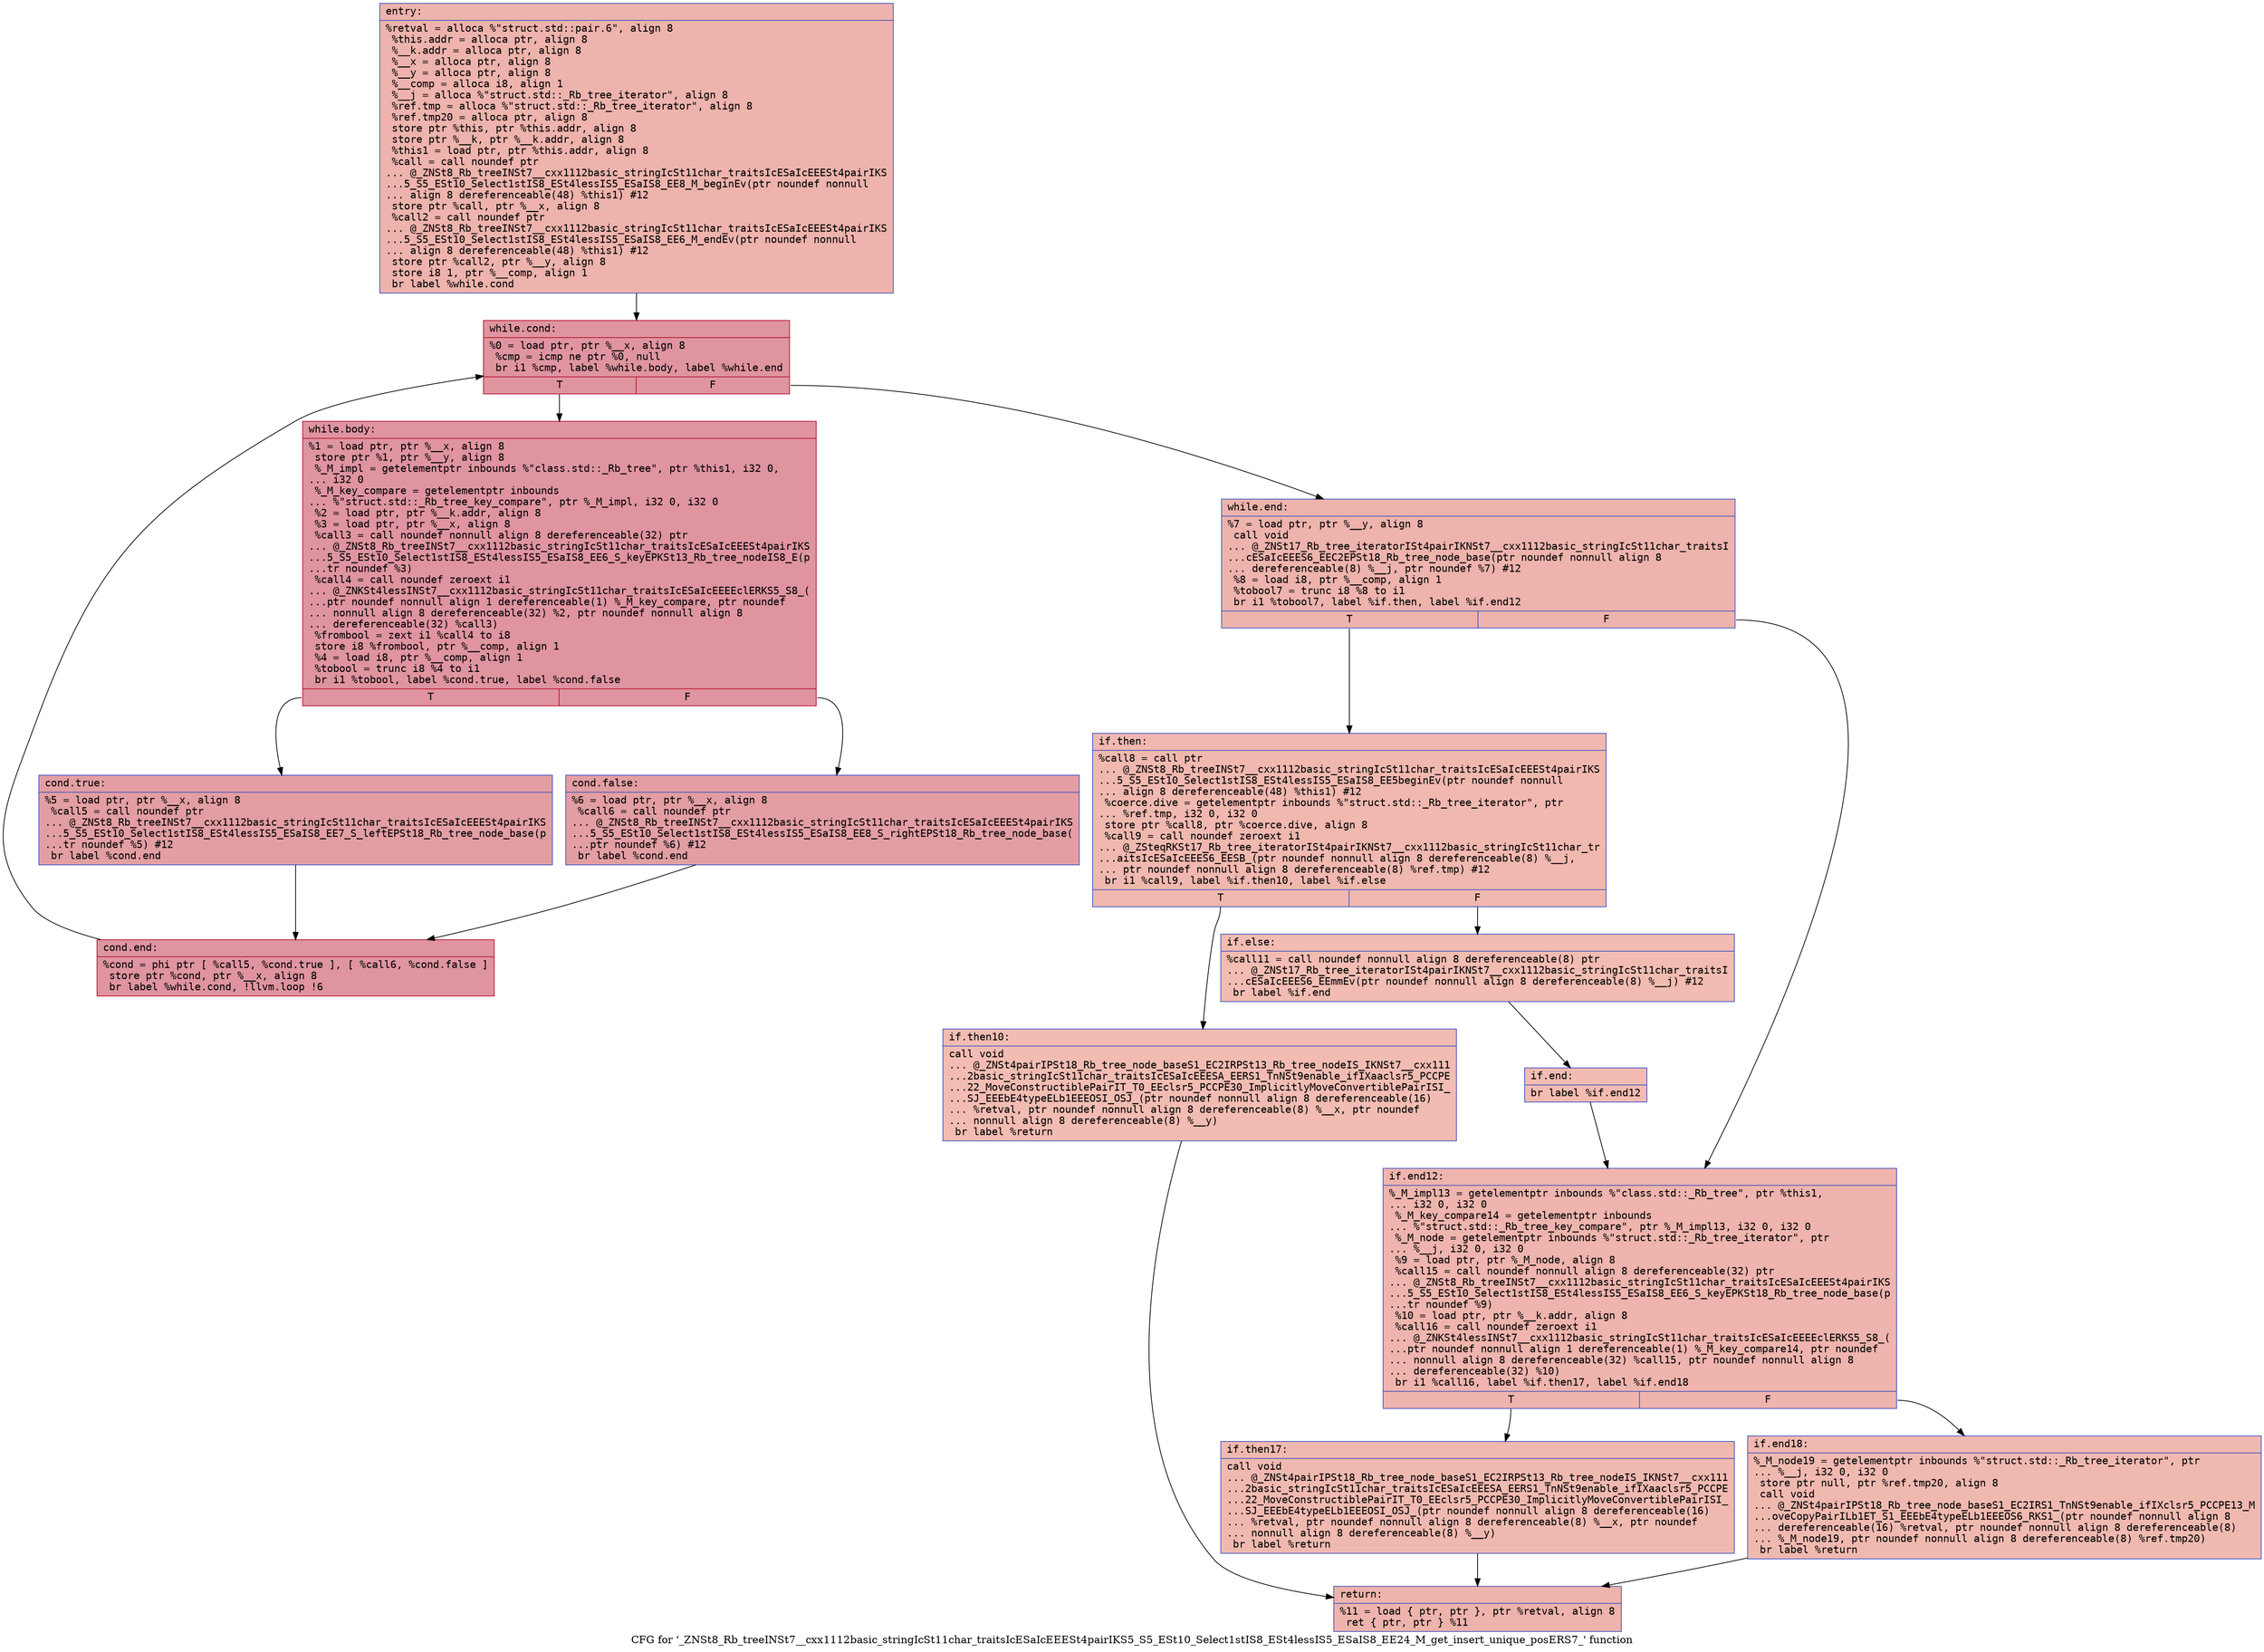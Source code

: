 digraph "CFG for '_ZNSt8_Rb_treeINSt7__cxx1112basic_stringIcSt11char_traitsIcESaIcEEESt4pairIKS5_S5_ESt10_Select1stIS8_ESt4lessIS5_ESaIS8_EE24_M_get_insert_unique_posERS7_' function" {
	label="CFG for '_ZNSt8_Rb_treeINSt7__cxx1112basic_stringIcSt11char_traitsIcESaIcEEESt4pairIKS5_S5_ESt10_Select1stIS8_ESt4lessIS5_ESaIS8_EE24_M_get_insert_unique_posERS7_' function";

	Node0x5555abc72000 [shape=record,color="#3d50c3ff", style=filled, fillcolor="#d6524470" fontname="Courier",label="{entry:\l|  %retval = alloca %\"struct.std::pair.6\", align 8\l  %this.addr = alloca ptr, align 8\l  %__k.addr = alloca ptr, align 8\l  %__x = alloca ptr, align 8\l  %__y = alloca ptr, align 8\l  %__comp = alloca i8, align 1\l  %__j = alloca %\"struct.std::_Rb_tree_iterator\", align 8\l  %ref.tmp = alloca %\"struct.std::_Rb_tree_iterator\", align 8\l  %ref.tmp20 = alloca ptr, align 8\l  store ptr %this, ptr %this.addr, align 8\l  store ptr %__k, ptr %__k.addr, align 8\l  %this1 = load ptr, ptr %this.addr, align 8\l  %call = call noundef ptr\l... @_ZNSt8_Rb_treeINSt7__cxx1112basic_stringIcSt11char_traitsIcESaIcEEESt4pairIKS\l...5_S5_ESt10_Select1stIS8_ESt4lessIS5_ESaIS8_EE8_M_beginEv(ptr noundef nonnull\l... align 8 dereferenceable(48) %this1) #12\l  store ptr %call, ptr %__x, align 8\l  %call2 = call noundef ptr\l... @_ZNSt8_Rb_treeINSt7__cxx1112basic_stringIcSt11char_traitsIcESaIcEEESt4pairIKS\l...5_S5_ESt10_Select1stIS8_ESt4lessIS5_ESaIS8_EE6_M_endEv(ptr noundef nonnull\l... align 8 dereferenceable(48) %this1) #12\l  store ptr %call2, ptr %__y, align 8\l  store i8 1, ptr %__comp, align 1\l  br label %while.cond\l}"];
	Node0x5555abc72000 -> Node0x5555abc72e00[tooltip="entry -> while.cond\nProbability 100.00%" ];
	Node0x5555abc72e00 [shape=record,color="#b70d28ff", style=filled, fillcolor="#b70d2870" fontname="Courier",label="{while.cond:\l|  %0 = load ptr, ptr %__x, align 8\l  %cmp = icmp ne ptr %0, null\l  br i1 %cmp, label %while.body, label %while.end\l|{<s0>T|<s1>F}}"];
	Node0x5555abc72e00:s0 -> Node0x5555abc72f90[tooltip="while.cond -> while.body\nProbability 96.88%" ];
	Node0x5555abc72e00:s1 -> Node0x5555abc73010[tooltip="while.cond -> while.end\nProbability 3.12%" ];
	Node0x5555abc72f90 [shape=record,color="#b70d28ff", style=filled, fillcolor="#b70d2870" fontname="Courier",label="{while.body:\l|  %1 = load ptr, ptr %__x, align 8\l  store ptr %1, ptr %__y, align 8\l  %_M_impl = getelementptr inbounds %\"class.std::_Rb_tree\", ptr %this1, i32 0,\l... i32 0\l  %_M_key_compare = getelementptr inbounds\l... %\"struct.std::_Rb_tree_key_compare\", ptr %_M_impl, i32 0, i32 0\l  %2 = load ptr, ptr %__k.addr, align 8\l  %3 = load ptr, ptr %__x, align 8\l  %call3 = call noundef nonnull align 8 dereferenceable(32) ptr\l... @_ZNSt8_Rb_treeINSt7__cxx1112basic_stringIcSt11char_traitsIcESaIcEEESt4pairIKS\l...5_S5_ESt10_Select1stIS8_ESt4lessIS5_ESaIS8_EE6_S_keyEPKSt13_Rb_tree_nodeIS8_E(p\l...tr noundef %3)\l  %call4 = call noundef zeroext i1\l... @_ZNKSt4lessINSt7__cxx1112basic_stringIcSt11char_traitsIcESaIcEEEEclERKS5_S8_(\l...ptr noundef nonnull align 1 dereferenceable(1) %_M_key_compare, ptr noundef\l... nonnull align 8 dereferenceable(32) %2, ptr noundef nonnull align 8\l... dereferenceable(32) %call3)\l  %frombool = zext i1 %call4 to i8\l  store i8 %frombool, ptr %__comp, align 1\l  %4 = load i8, ptr %__comp, align 1\l  %tobool = trunc i8 %4 to i1\l  br i1 %tobool, label %cond.true, label %cond.false\l|{<s0>T|<s1>F}}"];
	Node0x5555abc72f90:s0 -> Node0x5555abc72760[tooltip="while.body -> cond.true\nProbability 50.00%" ];
	Node0x5555abc72f90:s1 -> Node0x5555abc727e0[tooltip="while.body -> cond.false\nProbability 50.00%" ];
	Node0x5555abc72760 [shape=record,color="#3d50c3ff", style=filled, fillcolor="#be242e70" fontname="Courier",label="{cond.true:\l|  %5 = load ptr, ptr %__x, align 8\l  %call5 = call noundef ptr\l... @_ZNSt8_Rb_treeINSt7__cxx1112basic_stringIcSt11char_traitsIcESaIcEEESt4pairIKS\l...5_S5_ESt10_Select1stIS8_ESt4lessIS5_ESaIS8_EE7_S_leftEPSt18_Rb_tree_node_base(p\l...tr noundef %5) #12\l  br label %cond.end\l}"];
	Node0x5555abc72760 -> Node0x5555abc73c80[tooltip="cond.true -> cond.end\nProbability 100.00%" ];
	Node0x5555abc727e0 [shape=record,color="#3d50c3ff", style=filled, fillcolor="#be242e70" fontname="Courier",label="{cond.false:\l|  %6 = load ptr, ptr %__x, align 8\l  %call6 = call noundef ptr\l... @_ZNSt8_Rb_treeINSt7__cxx1112basic_stringIcSt11char_traitsIcESaIcEEESt4pairIKS\l...5_S5_ESt10_Select1stIS8_ESt4lessIS5_ESaIS8_EE8_S_rightEPSt18_Rb_tree_node_base(\l...ptr noundef %6) #12\l  br label %cond.end\l}"];
	Node0x5555abc727e0 -> Node0x5555abc73c80[tooltip="cond.false -> cond.end\nProbability 100.00%" ];
	Node0x5555abc73c80 [shape=record,color="#b70d28ff", style=filled, fillcolor="#b70d2870" fontname="Courier",label="{cond.end:\l|  %cond = phi ptr [ %call5, %cond.true ], [ %call6, %cond.false ]\l  store ptr %cond, ptr %__x, align 8\l  br label %while.cond, !llvm.loop !6\l}"];
	Node0x5555abc73c80 -> Node0x5555abc72e00[tooltip="cond.end -> while.cond\nProbability 100.00%" ];
	Node0x5555abc73010 [shape=record,color="#3d50c3ff", style=filled, fillcolor="#d6524470" fontname="Courier",label="{while.end:\l|  %7 = load ptr, ptr %__y, align 8\l  call void\l... @_ZNSt17_Rb_tree_iteratorISt4pairIKNSt7__cxx1112basic_stringIcSt11char_traitsI\l...cESaIcEEES6_EEC2EPSt18_Rb_tree_node_base(ptr noundef nonnull align 8\l... dereferenceable(8) %__j, ptr noundef %7) #12\l  %8 = load i8, ptr %__comp, align 1\l  %tobool7 = trunc i8 %8 to i1\l  br i1 %tobool7, label %if.then, label %if.end12\l|{<s0>T|<s1>F}}"];
	Node0x5555abc73010:s0 -> Node0x5555abc744a0[tooltip="while.end -> if.then\nProbability 50.00%" ];
	Node0x5555abc73010:s1 -> Node0x5555abc744f0[tooltip="while.end -> if.end12\nProbability 50.00%" ];
	Node0x5555abc744a0 [shape=record,color="#3d50c3ff", style=filled, fillcolor="#dc5d4a70" fontname="Courier",label="{if.then:\l|  %call8 = call ptr\l... @_ZNSt8_Rb_treeINSt7__cxx1112basic_stringIcSt11char_traitsIcESaIcEEESt4pairIKS\l...5_S5_ESt10_Select1stIS8_ESt4lessIS5_ESaIS8_EE5beginEv(ptr noundef nonnull\l... align 8 dereferenceable(48) %this1) #12\l  %coerce.dive = getelementptr inbounds %\"struct.std::_Rb_tree_iterator\", ptr\l... %ref.tmp, i32 0, i32 0\l  store ptr %call8, ptr %coerce.dive, align 8\l  %call9 = call noundef zeroext i1\l... @_ZSteqRKSt17_Rb_tree_iteratorISt4pairIKNSt7__cxx1112basic_stringIcSt11char_tr\l...aitsIcESaIcEEES6_EESB_(ptr noundef nonnull align 8 dereferenceable(8) %__j,\l... ptr noundef nonnull align 8 dereferenceable(8) %ref.tmp) #12\l  br i1 %call9, label %if.then10, label %if.else\l|{<s0>T|<s1>F}}"];
	Node0x5555abc744a0:s0 -> Node0x5555abc74ba0[tooltip="if.then -> if.then10\nProbability 50.00%" ];
	Node0x5555abc744a0:s1 -> Node0x5555abc74c20[tooltip="if.then -> if.else\nProbability 50.00%" ];
	Node0x5555abc74ba0 [shape=record,color="#3d50c3ff", style=filled, fillcolor="#e1675170" fontname="Courier",label="{if.then10:\l|  call void\l... @_ZNSt4pairIPSt18_Rb_tree_node_baseS1_EC2IRPSt13_Rb_tree_nodeIS_IKNSt7__cxx111\l...2basic_stringIcSt11char_traitsIcESaIcEEESA_EERS1_TnNSt9enable_ifIXaaclsr5_PCCPE\l...22_MoveConstructiblePairIT_T0_EEclsr5_PCCPE30_ImplicitlyMoveConvertiblePairISI_\l...SJ_EEEbE4typeELb1EEEOSI_OSJ_(ptr noundef nonnull align 8 dereferenceable(16)\l... %retval, ptr noundef nonnull align 8 dereferenceable(8) %__x, ptr noundef\l... nonnull align 8 dereferenceable(8) %__y)\l  br label %return\l}"];
	Node0x5555abc74ba0 -> Node0x5555abc750b0[tooltip="if.then10 -> return\nProbability 100.00%" ];
	Node0x5555abc74c20 [shape=record,color="#3d50c3ff", style=filled, fillcolor="#e1675170" fontname="Courier",label="{if.else:\l|  %call11 = call noundef nonnull align 8 dereferenceable(8) ptr\l... @_ZNSt17_Rb_tree_iteratorISt4pairIKNSt7__cxx1112basic_stringIcSt11char_traitsI\l...cESaIcEEES6_EEmmEv(ptr noundef nonnull align 8 dereferenceable(8) %__j) #12\l  br label %if.end\l}"];
	Node0x5555abc74c20 -> Node0x5555abc75280[tooltip="if.else -> if.end\nProbability 100.00%" ];
	Node0x5555abc75280 [shape=record,color="#3d50c3ff", style=filled, fillcolor="#e1675170" fontname="Courier",label="{if.end:\l|  br label %if.end12\l}"];
	Node0x5555abc75280 -> Node0x5555abc744f0[tooltip="if.end -> if.end12\nProbability 100.00%" ];
	Node0x5555abc744f0 [shape=record,color="#3d50c3ff", style=filled, fillcolor="#d8564670" fontname="Courier",label="{if.end12:\l|  %_M_impl13 = getelementptr inbounds %\"class.std::_Rb_tree\", ptr %this1,\l... i32 0, i32 0\l  %_M_key_compare14 = getelementptr inbounds\l... %\"struct.std::_Rb_tree_key_compare\", ptr %_M_impl13, i32 0, i32 0\l  %_M_node = getelementptr inbounds %\"struct.std::_Rb_tree_iterator\", ptr\l... %__j, i32 0, i32 0\l  %9 = load ptr, ptr %_M_node, align 8\l  %call15 = call noundef nonnull align 8 dereferenceable(32) ptr\l... @_ZNSt8_Rb_treeINSt7__cxx1112basic_stringIcSt11char_traitsIcESaIcEEESt4pairIKS\l...5_S5_ESt10_Select1stIS8_ESt4lessIS5_ESaIS8_EE6_S_keyEPKSt18_Rb_tree_node_base(p\l...tr noundef %9)\l  %10 = load ptr, ptr %__k.addr, align 8\l  %call16 = call noundef zeroext i1\l... @_ZNKSt4lessINSt7__cxx1112basic_stringIcSt11char_traitsIcESaIcEEEEclERKS5_S8_(\l...ptr noundef nonnull align 1 dereferenceable(1) %_M_key_compare14, ptr noundef\l... nonnull align 8 dereferenceable(32) %call15, ptr noundef nonnull align 8\l... dereferenceable(32) %10)\l  br i1 %call16, label %if.then17, label %if.end18\l|{<s0>T|<s1>F}}"];
	Node0x5555abc744f0:s0 -> Node0x5555abc75af0[tooltip="if.end12 -> if.then17\nProbability 50.00%" ];
	Node0x5555abc744f0:s1 -> Node0x5555abc75b40[tooltip="if.end12 -> if.end18\nProbability 50.00%" ];
	Node0x5555abc75af0 [shape=record,color="#3d50c3ff", style=filled, fillcolor="#de614d70" fontname="Courier",label="{if.then17:\l|  call void\l... @_ZNSt4pairIPSt18_Rb_tree_node_baseS1_EC2IRPSt13_Rb_tree_nodeIS_IKNSt7__cxx111\l...2basic_stringIcSt11char_traitsIcESaIcEEESA_EERS1_TnNSt9enable_ifIXaaclsr5_PCCPE\l...22_MoveConstructiblePairIT_T0_EEclsr5_PCCPE30_ImplicitlyMoveConvertiblePairISI_\l...SJ_EEEbE4typeELb1EEEOSI_OSJ_(ptr noundef nonnull align 8 dereferenceable(16)\l... %retval, ptr noundef nonnull align 8 dereferenceable(8) %__x, ptr noundef\l... nonnull align 8 dereferenceable(8) %__y)\l  br label %return\l}"];
	Node0x5555abc75af0 -> Node0x5555abc750b0[tooltip="if.then17 -> return\nProbability 100.00%" ];
	Node0x5555abc75b40 [shape=record,color="#3d50c3ff", style=filled, fillcolor="#de614d70" fontname="Courier",label="{if.end18:\l|  %_M_node19 = getelementptr inbounds %\"struct.std::_Rb_tree_iterator\", ptr\l... %__j, i32 0, i32 0\l  store ptr null, ptr %ref.tmp20, align 8\l  call void\l... @_ZNSt4pairIPSt18_Rb_tree_node_baseS1_EC2IRS1_TnNSt9enable_ifIXclsr5_PCCPE13_M\l...oveCopyPairILb1ET_S1_EEEbE4typeELb1EEEOS6_RKS1_(ptr noundef nonnull align 8\l... dereferenceable(16) %retval, ptr noundef nonnull align 8 dereferenceable(8)\l... %_M_node19, ptr noundef nonnull align 8 dereferenceable(8) %ref.tmp20)\l  br label %return\l}"];
	Node0x5555abc75b40 -> Node0x5555abc750b0[tooltip="if.end18 -> return\nProbability 100.00%" ];
	Node0x5555abc750b0 [shape=record,color="#3d50c3ff", style=filled, fillcolor="#d6524470" fontname="Courier",label="{return:\l|  %11 = load \{ ptr, ptr \}, ptr %retval, align 8\l  ret \{ ptr, ptr \} %11\l}"];
}
